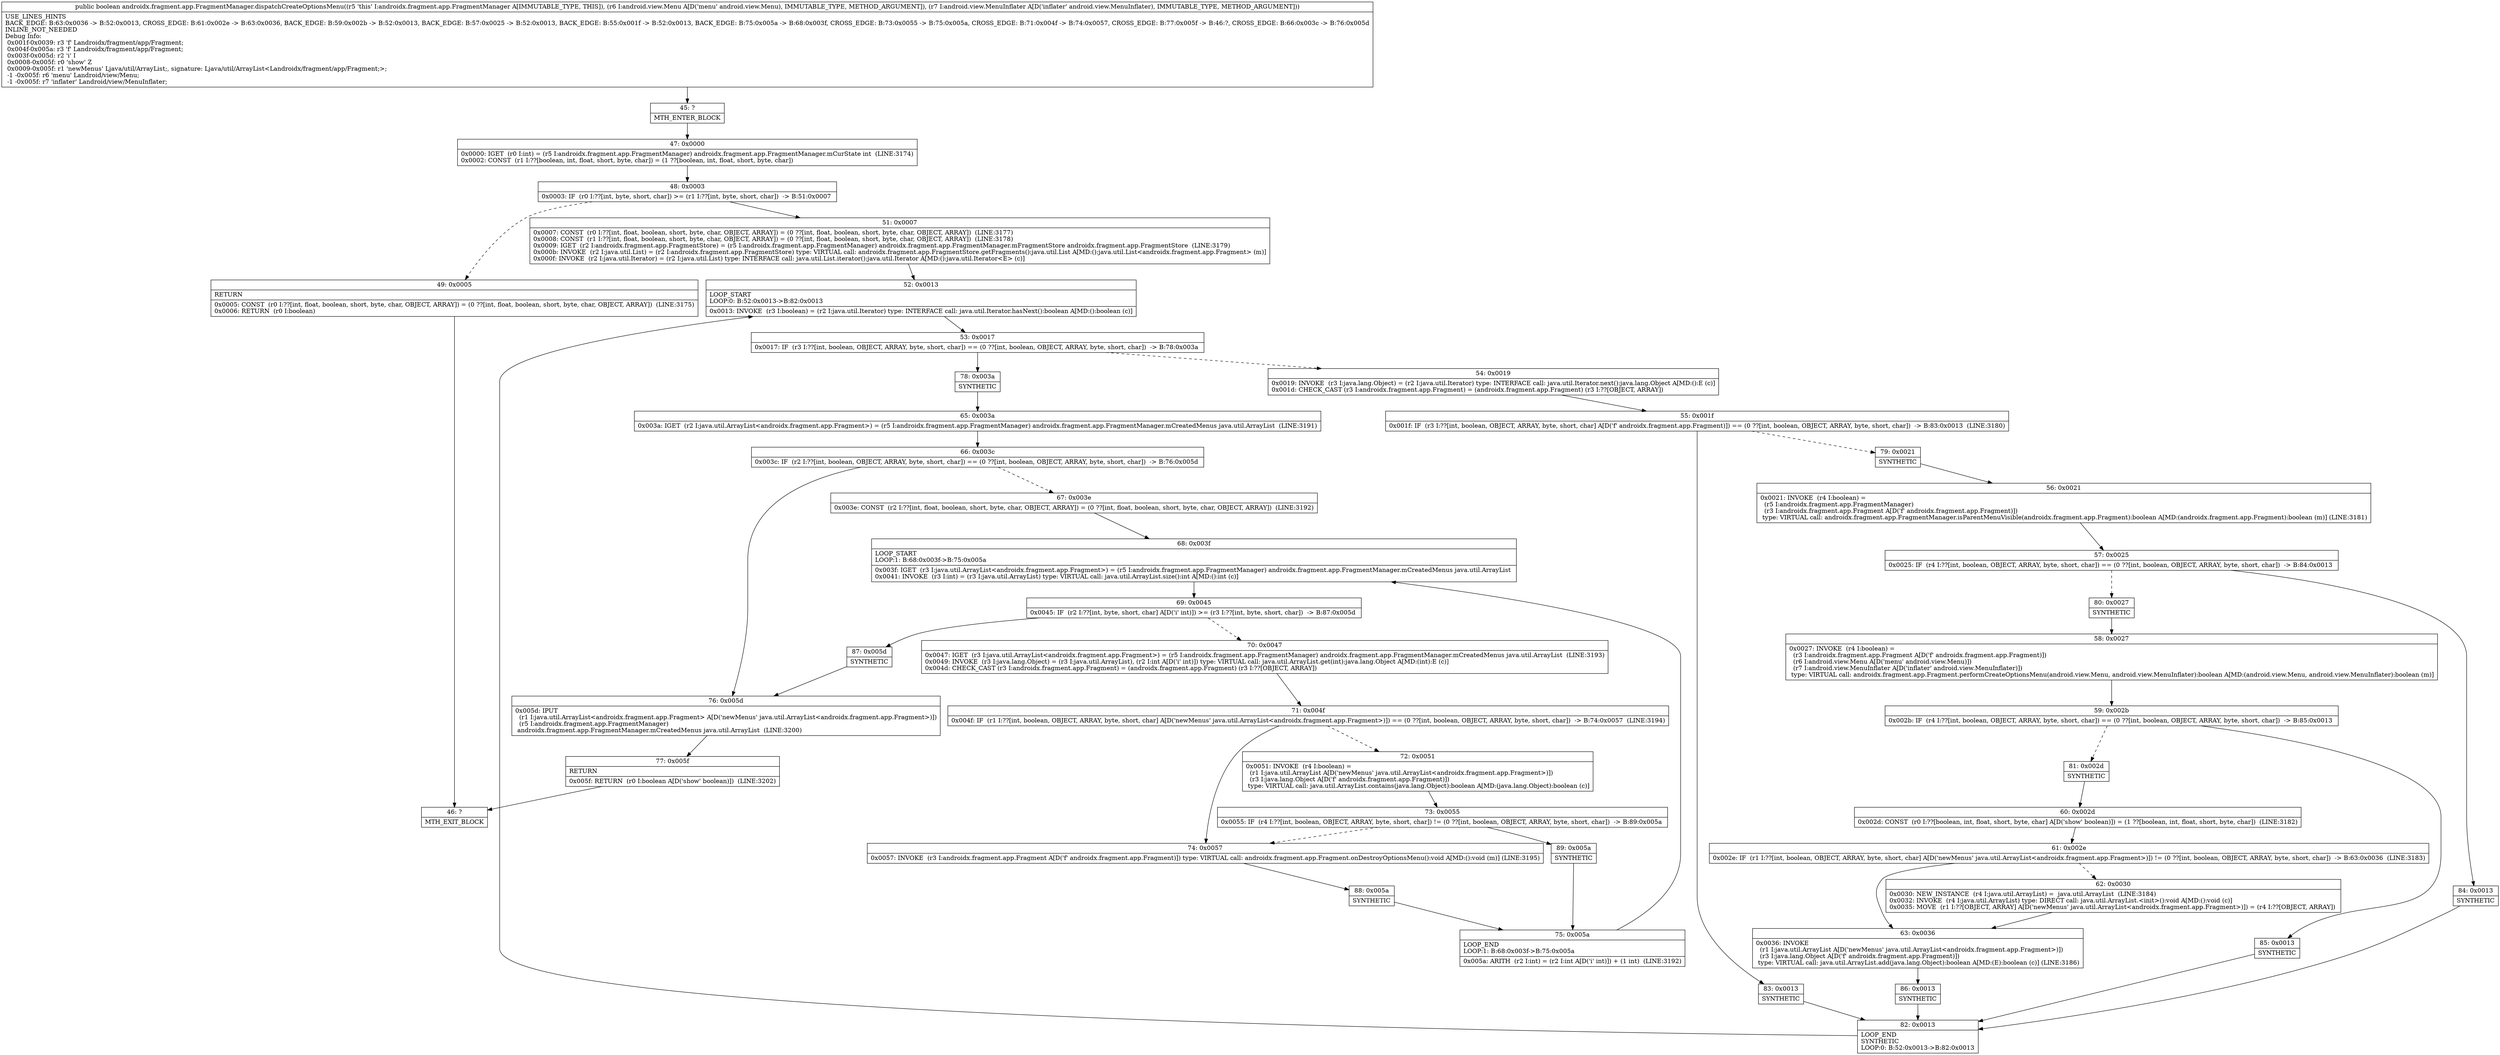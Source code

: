 digraph "CFG forandroidx.fragment.app.FragmentManager.dispatchCreateOptionsMenu(Landroid\/view\/Menu;Landroid\/view\/MenuInflater;)Z" {
Node_45 [shape=record,label="{45\:\ ?|MTH_ENTER_BLOCK\l}"];
Node_47 [shape=record,label="{47\:\ 0x0000|0x0000: IGET  (r0 I:int) = (r5 I:androidx.fragment.app.FragmentManager) androidx.fragment.app.FragmentManager.mCurState int  (LINE:3174)\l0x0002: CONST  (r1 I:??[boolean, int, float, short, byte, char]) = (1 ??[boolean, int, float, short, byte, char]) \l}"];
Node_48 [shape=record,label="{48\:\ 0x0003|0x0003: IF  (r0 I:??[int, byte, short, char]) \>= (r1 I:??[int, byte, short, char])  \-\> B:51:0x0007 \l}"];
Node_49 [shape=record,label="{49\:\ 0x0005|RETURN\l|0x0005: CONST  (r0 I:??[int, float, boolean, short, byte, char, OBJECT, ARRAY]) = (0 ??[int, float, boolean, short, byte, char, OBJECT, ARRAY])  (LINE:3175)\l0x0006: RETURN  (r0 I:boolean) \l}"];
Node_46 [shape=record,label="{46\:\ ?|MTH_EXIT_BLOCK\l}"];
Node_51 [shape=record,label="{51\:\ 0x0007|0x0007: CONST  (r0 I:??[int, float, boolean, short, byte, char, OBJECT, ARRAY]) = (0 ??[int, float, boolean, short, byte, char, OBJECT, ARRAY])  (LINE:3177)\l0x0008: CONST  (r1 I:??[int, float, boolean, short, byte, char, OBJECT, ARRAY]) = (0 ??[int, float, boolean, short, byte, char, OBJECT, ARRAY])  (LINE:3178)\l0x0009: IGET  (r2 I:androidx.fragment.app.FragmentStore) = (r5 I:androidx.fragment.app.FragmentManager) androidx.fragment.app.FragmentManager.mFragmentStore androidx.fragment.app.FragmentStore  (LINE:3179)\l0x000b: INVOKE  (r2 I:java.util.List) = (r2 I:androidx.fragment.app.FragmentStore) type: VIRTUAL call: androidx.fragment.app.FragmentStore.getFragments():java.util.List A[MD:():java.util.List\<androidx.fragment.app.Fragment\> (m)]\l0x000f: INVOKE  (r2 I:java.util.Iterator) = (r2 I:java.util.List) type: INTERFACE call: java.util.List.iterator():java.util.Iterator A[MD:():java.util.Iterator\<E\> (c)]\l}"];
Node_52 [shape=record,label="{52\:\ 0x0013|LOOP_START\lLOOP:0: B:52:0x0013\-\>B:82:0x0013\l|0x0013: INVOKE  (r3 I:boolean) = (r2 I:java.util.Iterator) type: INTERFACE call: java.util.Iterator.hasNext():boolean A[MD:():boolean (c)]\l}"];
Node_53 [shape=record,label="{53\:\ 0x0017|0x0017: IF  (r3 I:??[int, boolean, OBJECT, ARRAY, byte, short, char]) == (0 ??[int, boolean, OBJECT, ARRAY, byte, short, char])  \-\> B:78:0x003a \l}"];
Node_54 [shape=record,label="{54\:\ 0x0019|0x0019: INVOKE  (r3 I:java.lang.Object) = (r2 I:java.util.Iterator) type: INTERFACE call: java.util.Iterator.next():java.lang.Object A[MD:():E (c)]\l0x001d: CHECK_CAST (r3 I:androidx.fragment.app.Fragment) = (androidx.fragment.app.Fragment) (r3 I:??[OBJECT, ARRAY]) \l}"];
Node_55 [shape=record,label="{55\:\ 0x001f|0x001f: IF  (r3 I:??[int, boolean, OBJECT, ARRAY, byte, short, char] A[D('f' androidx.fragment.app.Fragment)]) == (0 ??[int, boolean, OBJECT, ARRAY, byte, short, char])  \-\> B:83:0x0013  (LINE:3180)\l}"];
Node_79 [shape=record,label="{79\:\ 0x0021|SYNTHETIC\l}"];
Node_56 [shape=record,label="{56\:\ 0x0021|0x0021: INVOKE  (r4 I:boolean) = \l  (r5 I:androidx.fragment.app.FragmentManager)\l  (r3 I:androidx.fragment.app.Fragment A[D('f' androidx.fragment.app.Fragment)])\l type: VIRTUAL call: androidx.fragment.app.FragmentManager.isParentMenuVisible(androidx.fragment.app.Fragment):boolean A[MD:(androidx.fragment.app.Fragment):boolean (m)] (LINE:3181)\l}"];
Node_57 [shape=record,label="{57\:\ 0x0025|0x0025: IF  (r4 I:??[int, boolean, OBJECT, ARRAY, byte, short, char]) == (0 ??[int, boolean, OBJECT, ARRAY, byte, short, char])  \-\> B:84:0x0013 \l}"];
Node_80 [shape=record,label="{80\:\ 0x0027|SYNTHETIC\l}"];
Node_58 [shape=record,label="{58\:\ 0x0027|0x0027: INVOKE  (r4 I:boolean) = \l  (r3 I:androidx.fragment.app.Fragment A[D('f' androidx.fragment.app.Fragment)])\l  (r6 I:android.view.Menu A[D('menu' android.view.Menu)])\l  (r7 I:android.view.MenuInflater A[D('inflater' android.view.MenuInflater)])\l type: VIRTUAL call: androidx.fragment.app.Fragment.performCreateOptionsMenu(android.view.Menu, android.view.MenuInflater):boolean A[MD:(android.view.Menu, android.view.MenuInflater):boolean (m)]\l}"];
Node_59 [shape=record,label="{59\:\ 0x002b|0x002b: IF  (r4 I:??[int, boolean, OBJECT, ARRAY, byte, short, char]) == (0 ??[int, boolean, OBJECT, ARRAY, byte, short, char])  \-\> B:85:0x0013 \l}"];
Node_81 [shape=record,label="{81\:\ 0x002d|SYNTHETIC\l}"];
Node_60 [shape=record,label="{60\:\ 0x002d|0x002d: CONST  (r0 I:??[boolean, int, float, short, byte, char] A[D('show' boolean)]) = (1 ??[boolean, int, float, short, byte, char])  (LINE:3182)\l}"];
Node_61 [shape=record,label="{61\:\ 0x002e|0x002e: IF  (r1 I:??[int, boolean, OBJECT, ARRAY, byte, short, char] A[D('newMenus' java.util.ArrayList\<androidx.fragment.app.Fragment\>)]) != (0 ??[int, boolean, OBJECT, ARRAY, byte, short, char])  \-\> B:63:0x0036  (LINE:3183)\l}"];
Node_62 [shape=record,label="{62\:\ 0x0030|0x0030: NEW_INSTANCE  (r4 I:java.util.ArrayList) =  java.util.ArrayList  (LINE:3184)\l0x0032: INVOKE  (r4 I:java.util.ArrayList) type: DIRECT call: java.util.ArrayList.\<init\>():void A[MD:():void (c)]\l0x0035: MOVE  (r1 I:??[OBJECT, ARRAY] A[D('newMenus' java.util.ArrayList\<androidx.fragment.app.Fragment\>)]) = (r4 I:??[OBJECT, ARRAY]) \l}"];
Node_63 [shape=record,label="{63\:\ 0x0036|0x0036: INVOKE  \l  (r1 I:java.util.ArrayList A[D('newMenus' java.util.ArrayList\<androidx.fragment.app.Fragment\>)])\l  (r3 I:java.lang.Object A[D('f' androidx.fragment.app.Fragment)])\l type: VIRTUAL call: java.util.ArrayList.add(java.lang.Object):boolean A[MD:(E):boolean (c)] (LINE:3186)\l}"];
Node_86 [shape=record,label="{86\:\ 0x0013|SYNTHETIC\l}"];
Node_82 [shape=record,label="{82\:\ 0x0013|LOOP_END\lSYNTHETIC\lLOOP:0: B:52:0x0013\-\>B:82:0x0013\l}"];
Node_85 [shape=record,label="{85\:\ 0x0013|SYNTHETIC\l}"];
Node_84 [shape=record,label="{84\:\ 0x0013|SYNTHETIC\l}"];
Node_83 [shape=record,label="{83\:\ 0x0013|SYNTHETIC\l}"];
Node_78 [shape=record,label="{78\:\ 0x003a|SYNTHETIC\l}"];
Node_65 [shape=record,label="{65\:\ 0x003a|0x003a: IGET  (r2 I:java.util.ArrayList\<androidx.fragment.app.Fragment\>) = (r5 I:androidx.fragment.app.FragmentManager) androidx.fragment.app.FragmentManager.mCreatedMenus java.util.ArrayList  (LINE:3191)\l}"];
Node_66 [shape=record,label="{66\:\ 0x003c|0x003c: IF  (r2 I:??[int, boolean, OBJECT, ARRAY, byte, short, char]) == (0 ??[int, boolean, OBJECT, ARRAY, byte, short, char])  \-\> B:76:0x005d \l}"];
Node_67 [shape=record,label="{67\:\ 0x003e|0x003e: CONST  (r2 I:??[int, float, boolean, short, byte, char, OBJECT, ARRAY]) = (0 ??[int, float, boolean, short, byte, char, OBJECT, ARRAY])  (LINE:3192)\l}"];
Node_68 [shape=record,label="{68\:\ 0x003f|LOOP_START\lLOOP:1: B:68:0x003f\-\>B:75:0x005a\l|0x003f: IGET  (r3 I:java.util.ArrayList\<androidx.fragment.app.Fragment\>) = (r5 I:androidx.fragment.app.FragmentManager) androidx.fragment.app.FragmentManager.mCreatedMenus java.util.ArrayList \l0x0041: INVOKE  (r3 I:int) = (r3 I:java.util.ArrayList) type: VIRTUAL call: java.util.ArrayList.size():int A[MD:():int (c)]\l}"];
Node_69 [shape=record,label="{69\:\ 0x0045|0x0045: IF  (r2 I:??[int, byte, short, char] A[D('i' int)]) \>= (r3 I:??[int, byte, short, char])  \-\> B:87:0x005d \l}"];
Node_70 [shape=record,label="{70\:\ 0x0047|0x0047: IGET  (r3 I:java.util.ArrayList\<androidx.fragment.app.Fragment\>) = (r5 I:androidx.fragment.app.FragmentManager) androidx.fragment.app.FragmentManager.mCreatedMenus java.util.ArrayList  (LINE:3193)\l0x0049: INVOKE  (r3 I:java.lang.Object) = (r3 I:java.util.ArrayList), (r2 I:int A[D('i' int)]) type: VIRTUAL call: java.util.ArrayList.get(int):java.lang.Object A[MD:(int):E (c)]\l0x004d: CHECK_CAST (r3 I:androidx.fragment.app.Fragment) = (androidx.fragment.app.Fragment) (r3 I:??[OBJECT, ARRAY]) \l}"];
Node_71 [shape=record,label="{71\:\ 0x004f|0x004f: IF  (r1 I:??[int, boolean, OBJECT, ARRAY, byte, short, char] A[D('newMenus' java.util.ArrayList\<androidx.fragment.app.Fragment\>)]) == (0 ??[int, boolean, OBJECT, ARRAY, byte, short, char])  \-\> B:74:0x0057  (LINE:3194)\l}"];
Node_72 [shape=record,label="{72\:\ 0x0051|0x0051: INVOKE  (r4 I:boolean) = \l  (r1 I:java.util.ArrayList A[D('newMenus' java.util.ArrayList\<androidx.fragment.app.Fragment\>)])\l  (r3 I:java.lang.Object A[D('f' androidx.fragment.app.Fragment)])\l type: VIRTUAL call: java.util.ArrayList.contains(java.lang.Object):boolean A[MD:(java.lang.Object):boolean (c)]\l}"];
Node_73 [shape=record,label="{73\:\ 0x0055|0x0055: IF  (r4 I:??[int, boolean, OBJECT, ARRAY, byte, short, char]) != (0 ??[int, boolean, OBJECT, ARRAY, byte, short, char])  \-\> B:89:0x005a \l}"];
Node_89 [shape=record,label="{89\:\ 0x005a|SYNTHETIC\l}"];
Node_75 [shape=record,label="{75\:\ 0x005a|LOOP_END\lLOOP:1: B:68:0x003f\-\>B:75:0x005a\l|0x005a: ARITH  (r2 I:int) = (r2 I:int A[D('i' int)]) + (1 int)  (LINE:3192)\l}"];
Node_74 [shape=record,label="{74\:\ 0x0057|0x0057: INVOKE  (r3 I:androidx.fragment.app.Fragment A[D('f' androidx.fragment.app.Fragment)]) type: VIRTUAL call: androidx.fragment.app.Fragment.onDestroyOptionsMenu():void A[MD:():void (m)] (LINE:3195)\l}"];
Node_88 [shape=record,label="{88\:\ 0x005a|SYNTHETIC\l}"];
Node_87 [shape=record,label="{87\:\ 0x005d|SYNTHETIC\l}"];
Node_76 [shape=record,label="{76\:\ 0x005d|0x005d: IPUT  \l  (r1 I:java.util.ArrayList\<androidx.fragment.app.Fragment\> A[D('newMenus' java.util.ArrayList\<androidx.fragment.app.Fragment\>)])\l  (r5 I:androidx.fragment.app.FragmentManager)\l androidx.fragment.app.FragmentManager.mCreatedMenus java.util.ArrayList  (LINE:3200)\l}"];
Node_77 [shape=record,label="{77\:\ 0x005f|RETURN\l|0x005f: RETURN  (r0 I:boolean A[D('show' boolean)])  (LINE:3202)\l}"];
MethodNode[shape=record,label="{public boolean androidx.fragment.app.FragmentManager.dispatchCreateOptionsMenu((r5 'this' I:androidx.fragment.app.FragmentManager A[IMMUTABLE_TYPE, THIS]), (r6 I:android.view.Menu A[D('menu' android.view.Menu), IMMUTABLE_TYPE, METHOD_ARGUMENT]), (r7 I:android.view.MenuInflater A[D('inflater' android.view.MenuInflater), IMMUTABLE_TYPE, METHOD_ARGUMENT]))  | USE_LINES_HINTS\lBACK_EDGE: B:63:0x0036 \-\> B:52:0x0013, CROSS_EDGE: B:61:0x002e \-\> B:63:0x0036, BACK_EDGE: B:59:0x002b \-\> B:52:0x0013, BACK_EDGE: B:57:0x0025 \-\> B:52:0x0013, BACK_EDGE: B:55:0x001f \-\> B:52:0x0013, BACK_EDGE: B:75:0x005a \-\> B:68:0x003f, CROSS_EDGE: B:73:0x0055 \-\> B:75:0x005a, CROSS_EDGE: B:71:0x004f \-\> B:74:0x0057, CROSS_EDGE: B:77:0x005f \-\> B:46:?, CROSS_EDGE: B:66:0x003c \-\> B:76:0x005d\lINLINE_NOT_NEEDED\lDebug Info:\l  0x001f\-0x0039: r3 'f' Landroidx\/fragment\/app\/Fragment;\l  0x004f\-0x005a: r3 'f' Landroidx\/fragment\/app\/Fragment;\l  0x003f\-0x005d: r2 'i' I\l  0x0008\-0x005f: r0 'show' Z\l  0x0009\-0x005f: r1 'newMenus' Ljava\/util\/ArrayList;, signature: Ljava\/util\/ArrayList\<Landroidx\/fragment\/app\/Fragment;\>;\l  \-1 \-0x005f: r6 'menu' Landroid\/view\/Menu;\l  \-1 \-0x005f: r7 'inflater' Landroid\/view\/MenuInflater;\l}"];
MethodNode -> Node_45;Node_45 -> Node_47;
Node_47 -> Node_48;
Node_48 -> Node_49[style=dashed];
Node_48 -> Node_51;
Node_49 -> Node_46;
Node_51 -> Node_52;
Node_52 -> Node_53;
Node_53 -> Node_54[style=dashed];
Node_53 -> Node_78;
Node_54 -> Node_55;
Node_55 -> Node_79[style=dashed];
Node_55 -> Node_83;
Node_79 -> Node_56;
Node_56 -> Node_57;
Node_57 -> Node_80[style=dashed];
Node_57 -> Node_84;
Node_80 -> Node_58;
Node_58 -> Node_59;
Node_59 -> Node_81[style=dashed];
Node_59 -> Node_85;
Node_81 -> Node_60;
Node_60 -> Node_61;
Node_61 -> Node_62[style=dashed];
Node_61 -> Node_63;
Node_62 -> Node_63;
Node_63 -> Node_86;
Node_86 -> Node_82;
Node_82 -> Node_52;
Node_85 -> Node_82;
Node_84 -> Node_82;
Node_83 -> Node_82;
Node_78 -> Node_65;
Node_65 -> Node_66;
Node_66 -> Node_67[style=dashed];
Node_66 -> Node_76;
Node_67 -> Node_68;
Node_68 -> Node_69;
Node_69 -> Node_70[style=dashed];
Node_69 -> Node_87;
Node_70 -> Node_71;
Node_71 -> Node_72[style=dashed];
Node_71 -> Node_74;
Node_72 -> Node_73;
Node_73 -> Node_74[style=dashed];
Node_73 -> Node_89;
Node_89 -> Node_75;
Node_75 -> Node_68;
Node_74 -> Node_88;
Node_88 -> Node_75;
Node_87 -> Node_76;
Node_76 -> Node_77;
Node_77 -> Node_46;
}

